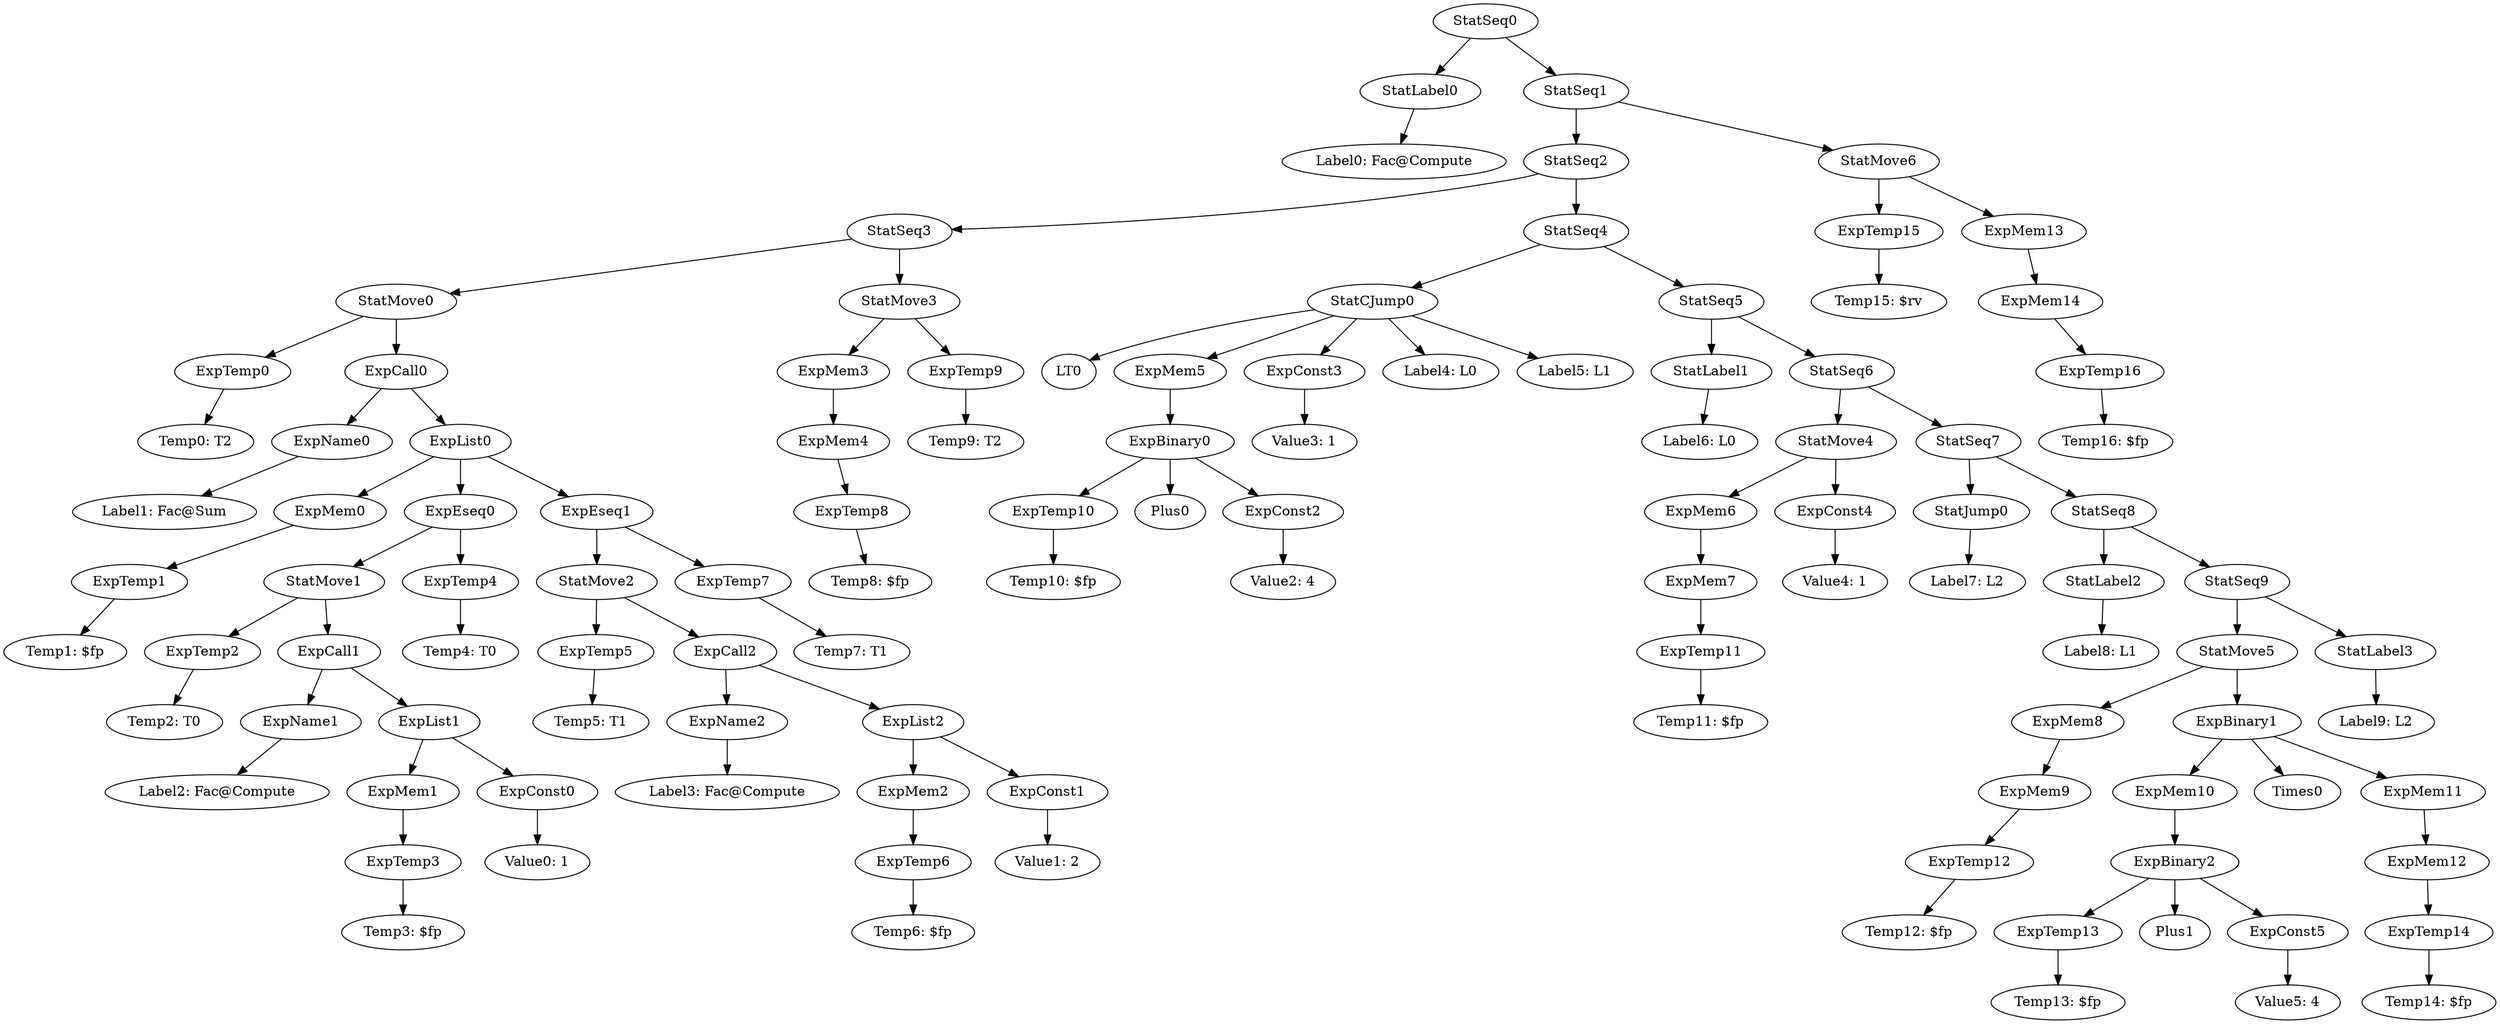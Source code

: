 digraph {
	ordering = out;
	ExpTemp16 -> "Temp16: $fp";
	ExpMem11 -> ExpMem12;
	ExpMem12 -> ExpTemp14;
	ExpTemp14 -> "Temp14: $fp";
	ExpMem10 -> ExpBinary2;
	ExpTemp13 -> "Temp13: $fp";
	ExpConst5 -> "Value5: 4";
	StatMove5 -> ExpMem8;
	StatMove5 -> ExpBinary1;
	StatSeq1 -> StatSeq2;
	StatSeq1 -> StatMove6;
	ExpMem8 -> ExpMem9;
	StatLabel2 -> "Label8: L1";
	StatSeq6 -> StatMove4;
	StatSeq6 -> StatSeq7;
	StatLabel3 -> "Label9: L2";
	ExpConst4 -> "Value4: 1";
	StatMove4 -> ExpMem6;
	StatMove4 -> ExpConst4;
	ExpMem6 -> ExpMem7;
	ExpTemp5 -> "Temp5: T1";
	StatSeq7 -> StatJump0;
	StatSeq7 -> StatSeq8;
	ExpName2 -> "Label3: Fac@Compute";
	ExpTemp1 -> "Temp1: $fp";
	ExpEseq0 -> StatMove1;
	ExpEseq0 -> ExpTemp4;
	ExpConst0 -> "Value0: 1";
	ExpMem9 -> ExpTemp12;
	ExpMem1 -> ExpTemp3;
	ExpBinary1 -> ExpMem10;
	ExpBinary1 -> Times0;
	ExpBinary1 -> ExpMem11;
	ExpList1 -> ExpMem1;
	ExpList1 -> ExpConst0;
	ExpMem0 -> ExpTemp1;
	ExpMem13 -> ExpMem14;
	StatMove1 -> ExpTemp2;
	StatMove1 -> ExpCall1;
	ExpTemp8 -> "Temp8: $fp";
	StatSeq5 -> StatLabel1;
	StatSeq5 -> StatSeq6;
	StatMove0 -> ExpTemp0;
	StatMove0 -> ExpCall0;
	ExpTemp15 -> "Temp15: $rv";
	ExpName1 -> "Label2: Fac@Compute";
	ExpEseq1 -> StatMove2;
	ExpEseq1 -> ExpTemp7;
	StatSeq8 -> StatLabel2;
	StatSeq8 -> StatSeq9;
	ExpTemp3 -> "Temp3: $fp";
	ExpBinary2 -> ExpTemp13;
	ExpBinary2 -> Plus1;
	ExpBinary2 -> ExpConst5;
	ExpMem5 -> ExpBinary0;
	StatLabel0 -> "Label0: Fac@Compute";
	StatMove2 -> ExpTemp5;
	StatMove2 -> ExpCall2;
	ExpTemp2 -> "Temp2: T0";
	ExpTemp10 -> "Temp10: $fp";
	ExpMem14 -> ExpTemp16;
	ExpName0 -> "Label1: Fac@Sum";
	ExpTemp4 -> "Temp4: T0";
	ExpTemp0 -> "Temp0: T2";
	ExpTemp7 -> "Temp7: T1";
	StatSeq9 -> StatMove5;
	StatSeq9 -> StatLabel3;
	ExpCall0 -> ExpName0;
	ExpCall0 -> ExpList0;
	ExpTemp12 -> "Temp12: $fp";
	ExpMem2 -> ExpTemp6;
	StatSeq4 -> StatCJump0;
	StatSeq4 -> StatSeq5;
	StatLabel1 -> "Label6: L0";
	StatJump0 -> "Label7: L2";
	ExpCall1 -> ExpName1;
	ExpCall1 -> ExpList1;
	StatCJump0 -> LT0;
	StatCJump0 -> ExpMem5;
	StatCJump0 -> ExpConst3;
	StatCJump0 -> "Label4: L0";
	StatCJump0 -> "Label5: L1";
	ExpList0 -> ExpMem0;
	ExpList0 -> ExpEseq0;
	ExpList0 -> ExpEseq1;
	ExpCall2 -> ExpName2;
	ExpCall2 -> ExpList2;
	ExpConst2 -> "Value2: 4";
	StatMove6 -> ExpTemp15;
	StatMove6 -> ExpMem13;
	ExpTemp6 -> "Temp6: $fp";
	ExpList2 -> ExpMem2;
	ExpList2 -> ExpConst1;
	ExpConst1 -> "Value1: 2";
	ExpMem7 -> ExpTemp11;
	StatSeq3 -> StatMove0;
	StatSeq3 -> StatMove3;
	ExpMem4 -> ExpTemp8;
	ExpBinary0 -> ExpTemp10;
	ExpBinary0 -> Plus0;
	ExpBinary0 -> ExpConst2;
	ExpMem3 -> ExpMem4;
	StatMove3 -> ExpMem3;
	StatMove3 -> ExpTemp9;
	StatSeq0 -> StatLabel0;
	StatSeq0 -> StatSeq1;
	ExpTemp11 -> "Temp11: $fp";
	ExpTemp9 -> "Temp9: T2";
	StatSeq2 -> StatSeq3;
	StatSeq2 -> StatSeq4;
	ExpConst3 -> "Value3: 1";
}

